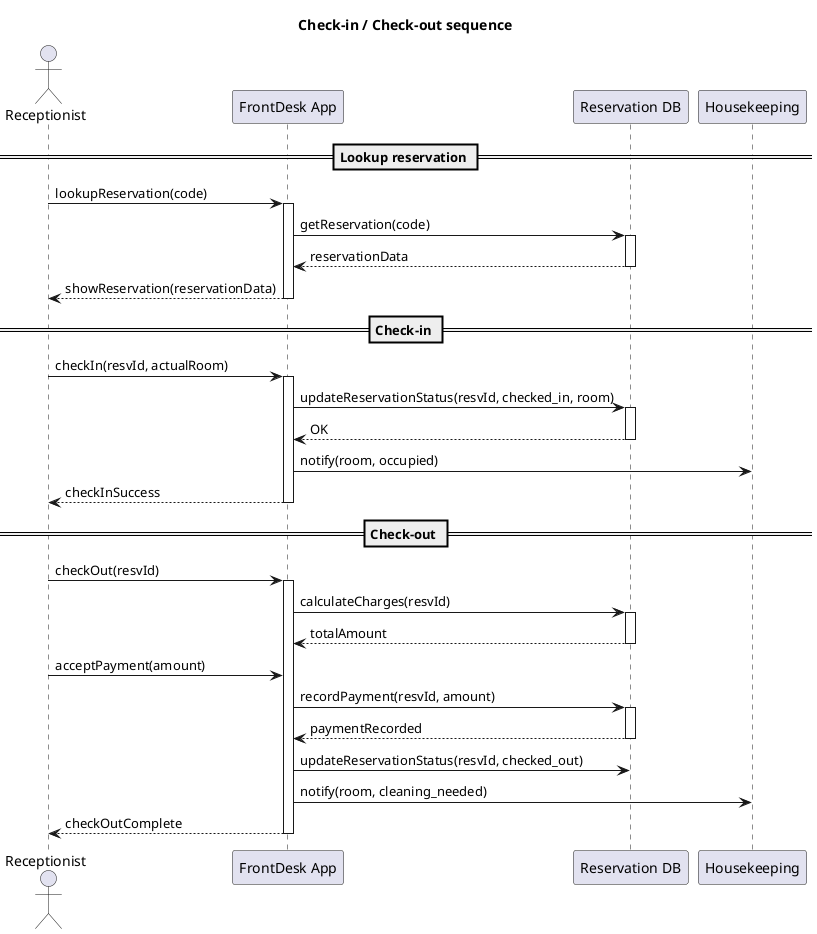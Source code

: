 @startuml
title Check-in / Check-out sequence

actor Receptionist

participant "FrontDesk App" as App
participant "Reservation DB" as DB
participant "Housekeeping" as HK

== Lookup reservation ==
Receptionist -> App: lookupReservation(code)
activate App
App -> DB: getReservation(code)
activate DB
DB --> App: reservationData
deactivate DB
App --> Receptionist: showReservation(reservationData)
deactivate App

== Check-in ==
Receptionist -> App: checkIn(resvId, actualRoom)
activate App
App -> DB: updateReservationStatus(resvId, checked_in, room)
activate DB
DB --> App: OK
deactivate DB
App -> HK: notify(room, occupied)
App --> Receptionist: checkInSuccess
deactivate App

== Check-out ==
Receptionist -> App: checkOut(resvId)
activate App
App -> DB: calculateCharges(resvId)
activate DB
DB --> App: totalAmount
deactivate DB
Receptionist -> App: acceptPayment(amount)
App -> DB: recordPayment(resvId, amount)
activate DB
DB --> App: paymentRecorded
deactivate DB
App -> DB: updateReservationStatus(resvId, checked_out)
App -> HK: notify(room, cleaning_needed)
App --> Receptionist: checkOutComplete
deactivate App

@enduml
